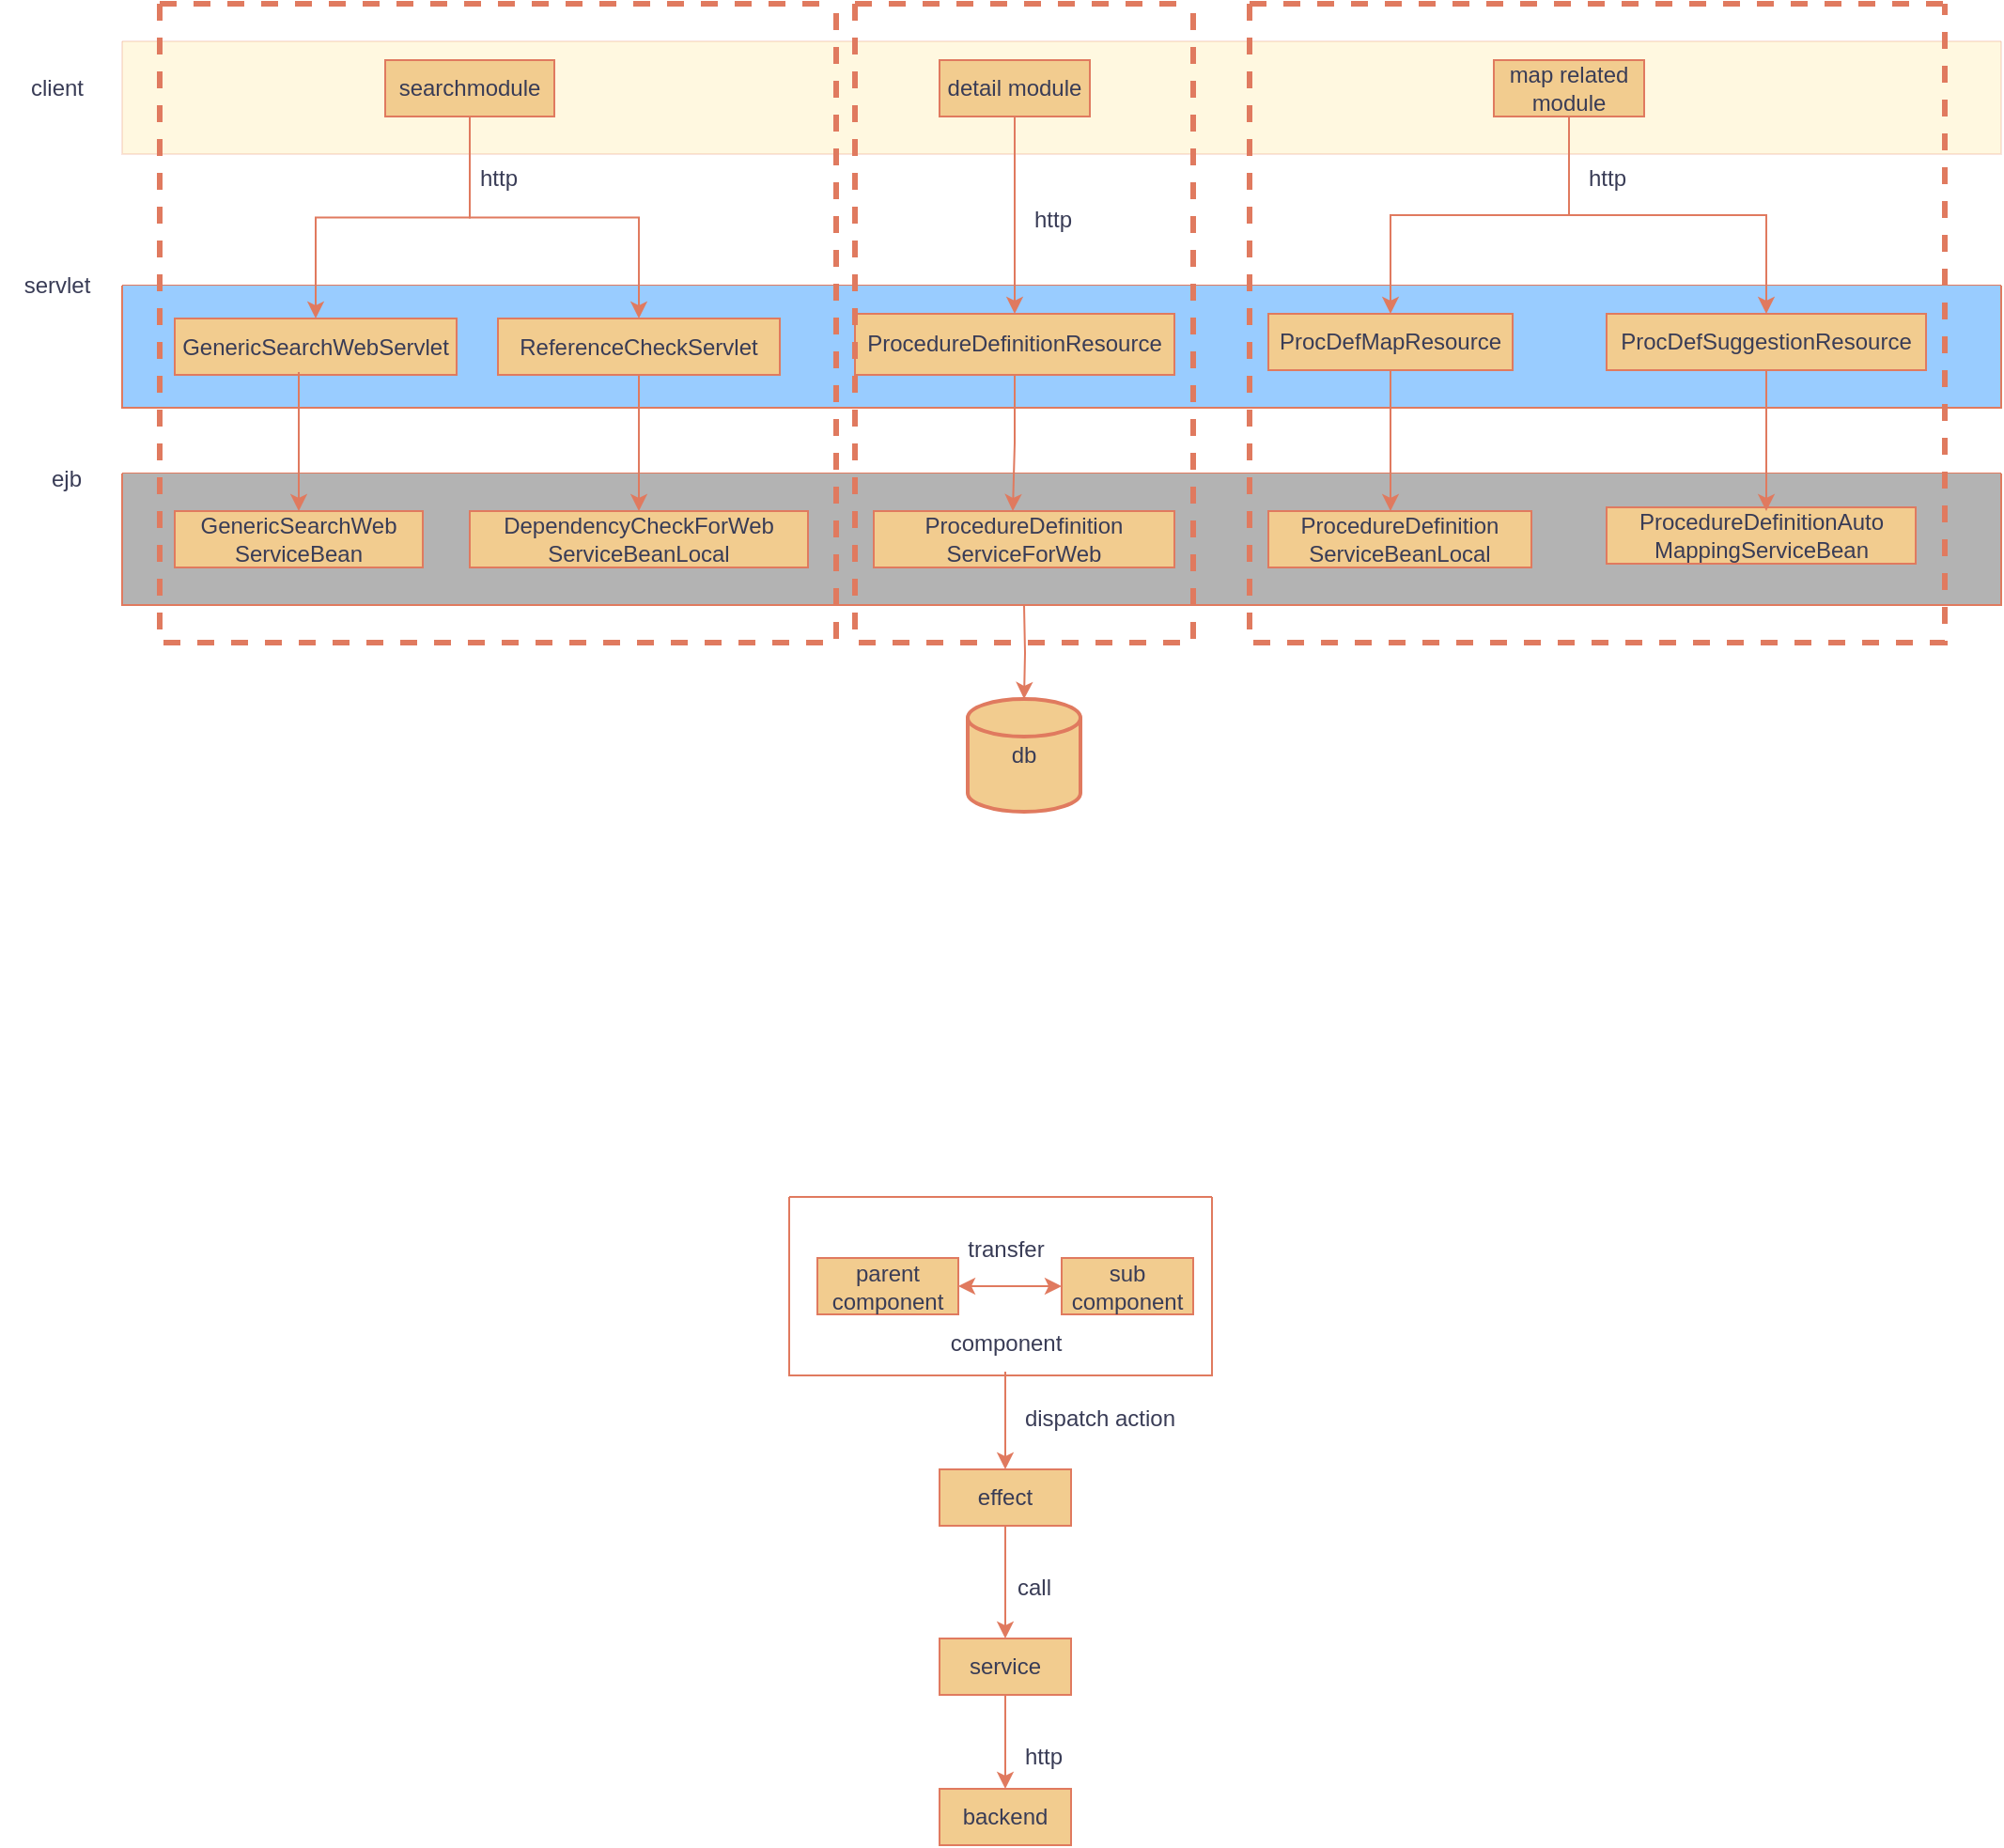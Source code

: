 <mxfile version="24.0.2" type="github">
  <diagram name="Page-1" id="J4jng8434aNmXHfpgi3D">
    <mxGraphModel dx="1434" dy="746" grid="1" gridSize="10" guides="1" tooltips="1" connect="1" arrows="1" fold="1" page="1" pageScale="1" pageWidth="827" pageHeight="1169" math="0" shadow="0">
      <root>
        <mxCell id="0" />
        <mxCell id="1" parent="0" />
        <mxCell id="eNcmVjJpxos2XskPKg46-14" value="" style="swimlane;startSize=0;rounded=0;labelBackgroundColor=none;swimlaneFillColor=#FFD966;fillStyle=auto;shadow=0;textShadow=0;glass=0;opacity=20;fillColor=#F2CC8F;strokeColor=#E07A5F;fontColor=#393C56;" vertex="1" parent="1">
          <mxGeometry x="190" y="40" width="1000" height="60" as="geometry">
            <mxRectangle x="200" y="40" width="50" height="40" as="alternateBounds" />
          </mxGeometry>
        </mxCell>
        <mxCell id="eNcmVjJpxos2XskPKg46-1" value="searchmodule" style="rounded=0;whiteSpace=wrap;html=1;labelBackgroundColor=none;fillColor=#F2CC8F;strokeColor=#E07A5F;fontColor=#393C56;" vertex="1" parent="eNcmVjJpxos2XskPKg46-14">
          <mxGeometry x="140" y="10" width="90" height="30" as="geometry" />
        </mxCell>
        <mxCell id="eNcmVjJpxos2XskPKg46-36" value="detail module" style="rounded=0;whiteSpace=wrap;html=1;labelBackgroundColor=none;fillColor=#F2CC8F;strokeColor=#E07A5F;fontColor=#393C56;" vertex="1" parent="eNcmVjJpxos2XskPKg46-14">
          <mxGeometry x="435" y="10" width="80" height="30" as="geometry" />
        </mxCell>
        <mxCell id="eNcmVjJpxos2XskPKg46-37" value="map related module" style="rounded=0;whiteSpace=wrap;html=1;labelBackgroundColor=none;fillColor=#F2CC8F;strokeColor=#E07A5F;fontColor=#393C56;" vertex="1" parent="eNcmVjJpxos2XskPKg46-14">
          <mxGeometry x="730" y="10" width="80" height="30" as="geometry" />
        </mxCell>
        <mxCell id="eNcmVjJpxos2XskPKg46-22" value="client" style="text;html=1;align=center;verticalAlign=middle;resizable=0;points=[];autosize=1;strokeColor=none;fillColor=none;rounded=0;labelBackgroundColor=none;fontColor=#393C56;" vertex="1" parent="1">
          <mxGeometry x="130" y="50" width="50" height="30" as="geometry" />
        </mxCell>
        <mxCell id="eNcmVjJpxos2XskPKg46-23" value="" style="swimlane;startSize=0;rounded=0;labelBackgroundColor=none;swimlaneFillColor=#99CCFF;fillColor=#F2CC8F;strokeColor=#E07A5F;fontColor=#393C56;" vertex="1" parent="1">
          <mxGeometry x="190" y="170" width="1000" height="65" as="geometry">
            <mxRectangle x="200" y="40" width="50" height="40" as="alternateBounds" />
          </mxGeometry>
        </mxCell>
        <mxCell id="eNcmVjJpxos2XskPKg46-24" value="GenericSearchWebServlet" style="rounded=0;whiteSpace=wrap;html=1;labelBackgroundColor=none;fillColor=#F2CC8F;strokeColor=#E07A5F;fontColor=#393C56;" vertex="1" parent="eNcmVjJpxos2XskPKg46-23">
          <mxGeometry x="28" y="17.5" width="150" height="30" as="geometry" />
        </mxCell>
        <mxCell id="eNcmVjJpxos2XskPKg46-25" value="ReferenceCheckServlet" style="rounded=0;whiteSpace=wrap;html=1;labelBackgroundColor=none;fillColor=#F2CC8F;strokeColor=#E07A5F;fontColor=#393C56;" vertex="1" parent="eNcmVjJpxos2XskPKg46-23">
          <mxGeometry x="200" y="17.5" width="150" height="30" as="geometry" />
        </mxCell>
        <mxCell id="eNcmVjJpxos2XskPKg46-44" value="ProcedureDefinitionResource" style="rounded=0;whiteSpace=wrap;html=1;labelBackgroundColor=none;fillColor=#F2CC8F;strokeColor=#E07A5F;fontColor=#393C56;" vertex="1" parent="eNcmVjJpxos2XskPKg46-23">
          <mxGeometry x="390" y="15" width="170" height="32.5" as="geometry" />
        </mxCell>
        <mxCell id="eNcmVjJpxos2XskPKg46-46" value="ProcDefMapResource" style="rounded=0;whiteSpace=wrap;html=1;labelBackgroundColor=none;fillColor=#F2CC8F;strokeColor=#E07A5F;fontColor=#393C56;" vertex="1" parent="eNcmVjJpxos2XskPKg46-23">
          <mxGeometry x="610" y="15" width="130" height="30" as="geometry" />
        </mxCell>
        <mxCell id="eNcmVjJpxos2XskPKg46-47" value="ProcDefSuggestionResource" style="rounded=0;whiteSpace=wrap;html=1;labelBackgroundColor=none;fillColor=#F2CC8F;strokeColor=#E07A5F;fontColor=#393C56;" vertex="1" parent="eNcmVjJpxos2XskPKg46-23">
          <mxGeometry x="790" y="15" width="170" height="30" as="geometry" />
        </mxCell>
        <mxCell id="eNcmVjJpxos2XskPKg46-26" value="servlet" style="text;html=1;align=center;verticalAlign=middle;resizable=0;points=[];autosize=1;strokeColor=none;fillColor=none;rounded=0;labelBackgroundColor=none;fontColor=#393C56;" vertex="1" parent="1">
          <mxGeometry x="125" y="155" width="60" height="30" as="geometry" />
        </mxCell>
        <mxCell id="eNcmVjJpxos2XskPKg46-78" value="" style="edgeStyle=orthogonalEdgeStyle;rounded=0;orthogonalLoop=1;jettySize=auto;html=1;labelBackgroundColor=none;fontColor=default;strokeColor=#E07A5F;" edge="1" parent="1" target="eNcmVjJpxos2XskPKg46-35">
          <mxGeometry relative="1" as="geometry">
            <mxPoint x="670" y="340" as="sourcePoint" />
          </mxGeometry>
        </mxCell>
        <mxCell id="eNcmVjJpxos2XskPKg46-27" value="" style="swimlane;startSize=0;rounded=0;labelBackgroundColor=none;swimlaneFillColor=#B3B3B3;fillColor=#F2CC8F;strokeColor=#E07A5F;fontColor=#393C56;" vertex="1" parent="1">
          <mxGeometry x="190" y="270" width="1000" height="70" as="geometry">
            <mxRectangle x="200" y="40" width="50" height="40" as="alternateBounds" />
          </mxGeometry>
        </mxCell>
        <mxCell id="eNcmVjJpxos2XskPKg46-28" value="GenericSearchWeb&lt;br&gt;ServiceBean" style="rounded=0;whiteSpace=wrap;html=1;labelBackgroundColor=none;fillColor=#F2CC8F;strokeColor=#E07A5F;fontColor=#393C56;" vertex="1" parent="eNcmVjJpxos2XskPKg46-27">
          <mxGeometry x="28" y="20" width="132" height="30" as="geometry" />
        </mxCell>
        <mxCell id="eNcmVjJpxos2XskPKg46-29" value="DependencyCheckForWeb&lt;br&gt;ServiceBeanLocal" style="rounded=0;whiteSpace=wrap;html=1;labelBackgroundColor=none;fillColor=#F2CC8F;strokeColor=#E07A5F;fontColor=#393C56;" vertex="1" parent="eNcmVjJpxos2XskPKg46-27">
          <mxGeometry x="185" y="20" width="180" height="30" as="geometry" />
        </mxCell>
        <mxCell id="eNcmVjJpxos2XskPKg46-45" value="ProcedureDefinition&lt;br&gt;ServiceForWeb" style="rounded=0;whiteSpace=wrap;html=1;labelBackgroundColor=none;fillColor=#F2CC8F;strokeColor=#E07A5F;fontColor=#393C56;" vertex="1" parent="eNcmVjJpxos2XskPKg46-27">
          <mxGeometry x="400" y="20" width="160" height="30" as="geometry" />
        </mxCell>
        <mxCell id="eNcmVjJpxos2XskPKg46-70" value="ProcedureDefinition&lt;br&gt;ServiceBeanLocal" style="rounded=0;whiteSpace=wrap;html=1;labelBackgroundColor=none;fillColor=#F2CC8F;strokeColor=#E07A5F;fontColor=#393C56;" vertex="1" parent="eNcmVjJpxos2XskPKg46-27">
          <mxGeometry x="610" y="20" width="140" height="30" as="geometry" />
        </mxCell>
        <mxCell id="eNcmVjJpxos2XskPKg46-61" value="ProcedureDefinitionAuto&lt;br&gt;MappingServiceBean" style="rounded=0;whiteSpace=wrap;html=1;labelBackgroundColor=none;fillColor=#F2CC8F;strokeColor=#E07A5F;fontColor=#393C56;" vertex="1" parent="eNcmVjJpxos2XskPKg46-27">
          <mxGeometry x="790" y="18" width="164.5" height="30" as="geometry" />
        </mxCell>
        <mxCell id="eNcmVjJpxos2XskPKg46-30" value="ejb" style="text;html=1;align=center;verticalAlign=middle;resizable=0;points=[];autosize=1;strokeColor=none;fillColor=none;rounded=0;labelBackgroundColor=none;fontColor=#393C56;" vertex="1" parent="1">
          <mxGeometry x="140" y="258" width="40" height="30" as="geometry" />
        </mxCell>
        <mxCell id="eNcmVjJpxos2XskPKg46-35" value="db" style="strokeWidth=2;html=1;shape=mxgraph.flowchart.database;whiteSpace=wrap;rounded=0;labelBackgroundColor=none;fillColor=#F2CC8F;strokeColor=#E07A5F;fontColor=#393C56;" vertex="1" parent="1">
          <mxGeometry x="640" y="390" width="60" height="60" as="geometry" />
        </mxCell>
        <mxCell id="eNcmVjJpxos2XskPKg46-55" value="" style="edgeStyle=orthogonalEdgeStyle;rounded=0;orthogonalLoop=1;jettySize=auto;html=1;labelBackgroundColor=none;fontColor=default;strokeColor=#E07A5F;" edge="1" parent="1" source="eNcmVjJpxos2XskPKg46-1" target="eNcmVjJpxos2XskPKg46-25">
          <mxGeometry relative="1" as="geometry" />
        </mxCell>
        <mxCell id="eNcmVjJpxos2XskPKg46-56" style="edgeStyle=orthogonalEdgeStyle;rounded=0;orthogonalLoop=1;jettySize=auto;html=1;labelBackgroundColor=none;fontColor=default;strokeColor=#E07A5F;" edge="1" parent="1" source="eNcmVjJpxos2XskPKg46-1" target="eNcmVjJpxos2XskPKg46-24">
          <mxGeometry relative="1" as="geometry" />
        </mxCell>
        <mxCell id="eNcmVjJpxos2XskPKg46-58" style="edgeStyle=orthogonalEdgeStyle;rounded=0;orthogonalLoop=1;jettySize=auto;html=1;entryX=0.5;entryY=0;entryDx=0;entryDy=0;labelBackgroundColor=none;fontColor=default;strokeColor=#E07A5F;" edge="1" parent="1" source="eNcmVjJpxos2XskPKg46-37" target="eNcmVjJpxos2XskPKg46-46">
          <mxGeometry relative="1" as="geometry" />
        </mxCell>
        <mxCell id="eNcmVjJpxos2XskPKg46-59" style="edgeStyle=orthogonalEdgeStyle;rounded=0;orthogonalLoop=1;jettySize=auto;html=1;labelBackgroundColor=none;fontColor=default;strokeColor=#E07A5F;" edge="1" parent="1" source="eNcmVjJpxos2XskPKg46-37" target="eNcmVjJpxos2XskPKg46-47">
          <mxGeometry relative="1" as="geometry" />
        </mxCell>
        <mxCell id="eNcmVjJpxos2XskPKg46-62" value="" style="edgeStyle=orthogonalEdgeStyle;rounded=0;orthogonalLoop=1;jettySize=auto;html=1;labelBackgroundColor=none;fontColor=default;exitX=0.44;exitY=0.95;exitDx=0;exitDy=0;exitPerimeter=0;strokeColor=#E07A5F;" edge="1" parent="1" source="eNcmVjJpxos2XskPKg46-24" target="eNcmVjJpxos2XskPKg46-28">
          <mxGeometry relative="1" as="geometry" />
        </mxCell>
        <mxCell id="eNcmVjJpxos2XskPKg46-63" style="edgeStyle=orthogonalEdgeStyle;rounded=0;orthogonalLoop=1;jettySize=auto;html=1;entryX=0.5;entryY=0;entryDx=0;entryDy=0;labelBackgroundColor=none;fontColor=default;strokeColor=#E07A5F;" edge="1" parent="1" source="eNcmVjJpxos2XskPKg46-25" target="eNcmVjJpxos2XskPKg46-29">
          <mxGeometry relative="1" as="geometry" />
        </mxCell>
        <mxCell id="eNcmVjJpxos2XskPKg46-71" style="edgeStyle=orthogonalEdgeStyle;rounded=0;orthogonalLoop=1;jettySize=auto;html=1;labelBackgroundColor=none;fontColor=default;strokeColor=#E07A5F;" edge="1" parent="1" source="eNcmVjJpxos2XskPKg46-46">
          <mxGeometry relative="1" as="geometry">
            <mxPoint x="865" y="290" as="targetPoint" />
          </mxGeometry>
        </mxCell>
        <mxCell id="eNcmVjJpxos2XskPKg46-72" style="edgeStyle=orthogonalEdgeStyle;rounded=0;orthogonalLoop=1;jettySize=auto;html=1;labelBackgroundColor=none;fontColor=default;strokeColor=#E07A5F;" edge="1" parent="1" source="eNcmVjJpxos2XskPKg46-47">
          <mxGeometry relative="1" as="geometry">
            <mxPoint x="1065" y="290" as="targetPoint" />
          </mxGeometry>
        </mxCell>
        <mxCell id="eNcmVjJpxos2XskPKg46-96" value="" style="edgeStyle=orthogonalEdgeStyle;rounded=0;orthogonalLoop=1;jettySize=auto;html=1;labelBackgroundColor=none;fontColor=default;strokeColor=#E07A5F;" edge="1" parent="1" source="eNcmVjJpxos2XskPKg46-84" target="eNcmVjJpxos2XskPKg46-85">
          <mxGeometry relative="1" as="geometry" />
        </mxCell>
        <mxCell id="eNcmVjJpxos2XskPKg46-84" value="effect" style="rounded=0;whiteSpace=wrap;html=1;labelBackgroundColor=none;fillColor=#F2CC8F;strokeColor=#E07A5F;fontColor=#393C56;" vertex="1" parent="1">
          <mxGeometry x="625" y="800" width="70" height="30" as="geometry" />
        </mxCell>
        <mxCell id="eNcmVjJpxos2XskPKg46-97" value="" style="edgeStyle=orthogonalEdgeStyle;rounded=0;orthogonalLoop=1;jettySize=auto;html=1;labelBackgroundColor=none;fontColor=default;strokeColor=#E07A5F;" edge="1" parent="1" source="eNcmVjJpxos2XskPKg46-85" target="eNcmVjJpxos2XskPKg46-87">
          <mxGeometry relative="1" as="geometry" />
        </mxCell>
        <mxCell id="eNcmVjJpxos2XskPKg46-85" value="service" style="rounded=0;whiteSpace=wrap;html=1;labelBackgroundColor=none;fillColor=#F2CC8F;strokeColor=#E07A5F;fontColor=#393C56;" vertex="1" parent="1">
          <mxGeometry x="625" y="890" width="70" height="30" as="geometry" />
        </mxCell>
        <mxCell id="eNcmVjJpxos2XskPKg46-87" value="backend" style="rounded=0;whiteSpace=wrap;html=1;labelBackgroundColor=none;fillColor=#F2CC8F;strokeColor=#E07A5F;fontColor=#393C56;" vertex="1" parent="1">
          <mxGeometry x="625" y="970" width="70" height="30" as="geometry" />
        </mxCell>
        <mxCell id="eNcmVjJpxos2XskPKg46-88" value="" style="swimlane;startSize=0;rounded=0;labelBackgroundColor=none;fillColor=#F2CC8F;strokeColor=#E07A5F;fontColor=#393C56;" vertex="1" parent="1">
          <mxGeometry x="545" y="655" width="225" height="95" as="geometry">
            <mxRectangle x="545" y="655" width="50" height="40" as="alternateBounds" />
          </mxGeometry>
        </mxCell>
        <mxCell id="eNcmVjJpxos2XskPKg46-83" value="parent&lt;br&gt;component" style="rounded=0;whiteSpace=wrap;html=1;labelBackgroundColor=none;fillColor=#F2CC8F;strokeColor=#E07A5F;fontColor=#393C56;" vertex="1" parent="eNcmVjJpxos2XskPKg46-88">
          <mxGeometry x="15" y="32.5" width="75" height="30" as="geometry" />
        </mxCell>
        <mxCell id="eNcmVjJpxos2XskPKg46-89" value="sub&lt;br&gt;component" style="rounded=0;whiteSpace=wrap;html=1;labelBackgroundColor=none;fillColor=#F2CC8F;strokeColor=#E07A5F;fontColor=#393C56;" vertex="1" parent="eNcmVjJpxos2XskPKg46-88">
          <mxGeometry x="145" y="32.5" width="70" height="30" as="geometry" />
        </mxCell>
        <mxCell id="eNcmVjJpxos2XskPKg46-110" value="" style="endArrow=classic;startArrow=classic;html=1;rounded=0;exitX=1;exitY=0.5;exitDx=0;exitDy=0;entryX=0;entryY=0.5;entryDx=0;entryDy=0;labelBackgroundColor=none;fontColor=default;strokeColor=#E07A5F;" edge="1" parent="eNcmVjJpxos2XskPKg46-88" source="eNcmVjJpxos2XskPKg46-83" target="eNcmVjJpxos2XskPKg46-89">
          <mxGeometry width="50" height="50" relative="1" as="geometry">
            <mxPoint x="165" y="115" as="sourcePoint" />
            <mxPoint x="215" y="65" as="targetPoint" />
          </mxGeometry>
        </mxCell>
        <mxCell id="eNcmVjJpxos2XskPKg46-90" value="component" style="text;html=1;align=center;verticalAlign=middle;resizable=0;points=[];autosize=1;strokeColor=none;fillColor=none;rounded=0;labelBackgroundColor=none;fontColor=#393C56;" vertex="1" parent="1">
          <mxGeometry x="620" y="718" width="80" height="30" as="geometry" />
        </mxCell>
        <mxCell id="eNcmVjJpxos2XskPKg46-92" style="edgeStyle=orthogonalEdgeStyle;rounded=0;orthogonalLoop=1;jettySize=auto;html=1;labelBackgroundColor=none;fontColor=default;strokeColor=#E07A5F;" edge="1" parent="1">
          <mxGeometry relative="1" as="geometry">
            <mxPoint x="660" y="748" as="sourcePoint" />
            <mxPoint x="660" y="800" as="targetPoint" />
          </mxGeometry>
        </mxCell>
        <mxCell id="eNcmVjJpxos2XskPKg46-93" value="dispatch action" style="text;html=1;align=center;verticalAlign=middle;resizable=0;points=[];autosize=1;strokeColor=none;fillColor=none;rounded=0;labelBackgroundColor=none;fontColor=#393C56;" vertex="1" parent="1">
          <mxGeometry x="660" y="758" width="100" height="30" as="geometry" />
        </mxCell>
        <mxCell id="eNcmVjJpxos2XskPKg46-98" value="call" style="text;html=1;align=center;verticalAlign=middle;resizable=0;points=[];autosize=1;strokeColor=none;fillColor=none;rounded=0;labelBackgroundColor=none;fontColor=#393C56;" vertex="1" parent="1">
          <mxGeometry x="655" y="848" width="40" height="30" as="geometry" />
        </mxCell>
        <mxCell id="eNcmVjJpxos2XskPKg46-99" value="http" style="text;html=1;align=center;verticalAlign=middle;resizable=0;points=[];autosize=1;strokeColor=none;fillColor=none;rounded=0;labelBackgroundColor=none;fontColor=#393C56;" vertex="1" parent="1">
          <mxGeometry x="660" y="938" width="40" height="30" as="geometry" />
        </mxCell>
        <mxCell id="eNcmVjJpxos2XskPKg46-111" value="transfer" style="text;html=1;align=center;verticalAlign=middle;resizable=0;points=[];autosize=1;strokeColor=none;fillColor=none;rounded=0;labelBackgroundColor=none;fontColor=#393C56;" vertex="1" parent="1">
          <mxGeometry x="630" y="668" width="60" height="30" as="geometry" />
        </mxCell>
        <mxCell id="eNcmVjJpxos2XskPKg46-126" value="" style="edgeStyle=orthogonalEdgeStyle;rounded=0;orthogonalLoop=1;jettySize=auto;html=1;fontColor=default;labelBackgroundColor=none;strokeColor=#E07A5F;" edge="1" parent="1" source="eNcmVjJpxos2XskPKg46-44">
          <mxGeometry relative="1" as="geometry">
            <mxPoint x="664" y="290" as="targetPoint" />
          </mxGeometry>
        </mxCell>
        <mxCell id="eNcmVjJpxos2XskPKg46-129" value="" style="edgeStyle=orthogonalEdgeStyle;rounded=0;orthogonalLoop=1;jettySize=auto;html=1;labelBackgroundColor=none;strokeColor=#E07A5F;fontColor=default;" edge="1" parent="1" source="eNcmVjJpxos2XskPKg46-36" target="eNcmVjJpxos2XskPKg46-44">
          <mxGeometry relative="1" as="geometry" />
        </mxCell>
        <mxCell id="eNcmVjJpxos2XskPKg46-131" value="" style="swimlane;startSize=0;dashed=1;fillColor=#F2CC8F;strokeColor=#E07A5F;strokeWidth=3;labelBackgroundColor=none;fontColor=#393C56;" vertex="1" parent="1">
          <mxGeometry x="210" y="20" width="360" height="340" as="geometry" />
        </mxCell>
        <mxCell id="eNcmVjJpxos2XskPKg46-132" value="" style="swimlane;startSize=0;dashed=1;strokeColor=#E07A5F;strokeWidth=3;labelBackgroundColor=none;fillColor=#F2CC8F;fontColor=#393C56;" vertex="1" parent="1">
          <mxGeometry x="580" y="20" width="180" height="340" as="geometry" />
        </mxCell>
        <mxCell id="eNcmVjJpxos2XskPKg46-135" value="http" style="text;html=1;align=center;verticalAlign=middle;resizable=0;points=[];autosize=1;strokeColor=none;fillColor=none;labelBackgroundColor=none;fontColor=#393C56;" vertex="1" parent="eNcmVjJpxos2XskPKg46-132">
          <mxGeometry x="85" y="100" width="40" height="30" as="geometry" />
        </mxCell>
        <mxCell id="eNcmVjJpxos2XskPKg46-133" value="" style="swimlane;startSize=0;dashed=1;strokeWidth=3;labelBackgroundColor=none;fillColor=#F2CC8F;strokeColor=#E07A5F;fontColor=#393C56;" vertex="1" parent="1">
          <mxGeometry x="790" y="20" width="370" height="340" as="geometry" />
        </mxCell>
        <mxCell id="eNcmVjJpxos2XskPKg46-134" value="http" style="text;html=1;align=center;verticalAlign=middle;resizable=0;points=[];autosize=1;strokeColor=none;fillColor=none;labelBackgroundColor=none;fontColor=#393C56;" vertex="1" parent="1">
          <mxGeometry x="370" y="98" width="40" height="30" as="geometry" />
        </mxCell>
        <mxCell id="eNcmVjJpxos2XskPKg46-136" value="http" style="text;html=1;align=center;verticalAlign=middle;resizable=0;points=[];autosize=1;strokeColor=none;fillColor=none;labelBackgroundColor=none;fontColor=#393C56;" vertex="1" parent="1">
          <mxGeometry x="960" y="98" width="40" height="30" as="geometry" />
        </mxCell>
      </root>
    </mxGraphModel>
  </diagram>
</mxfile>
